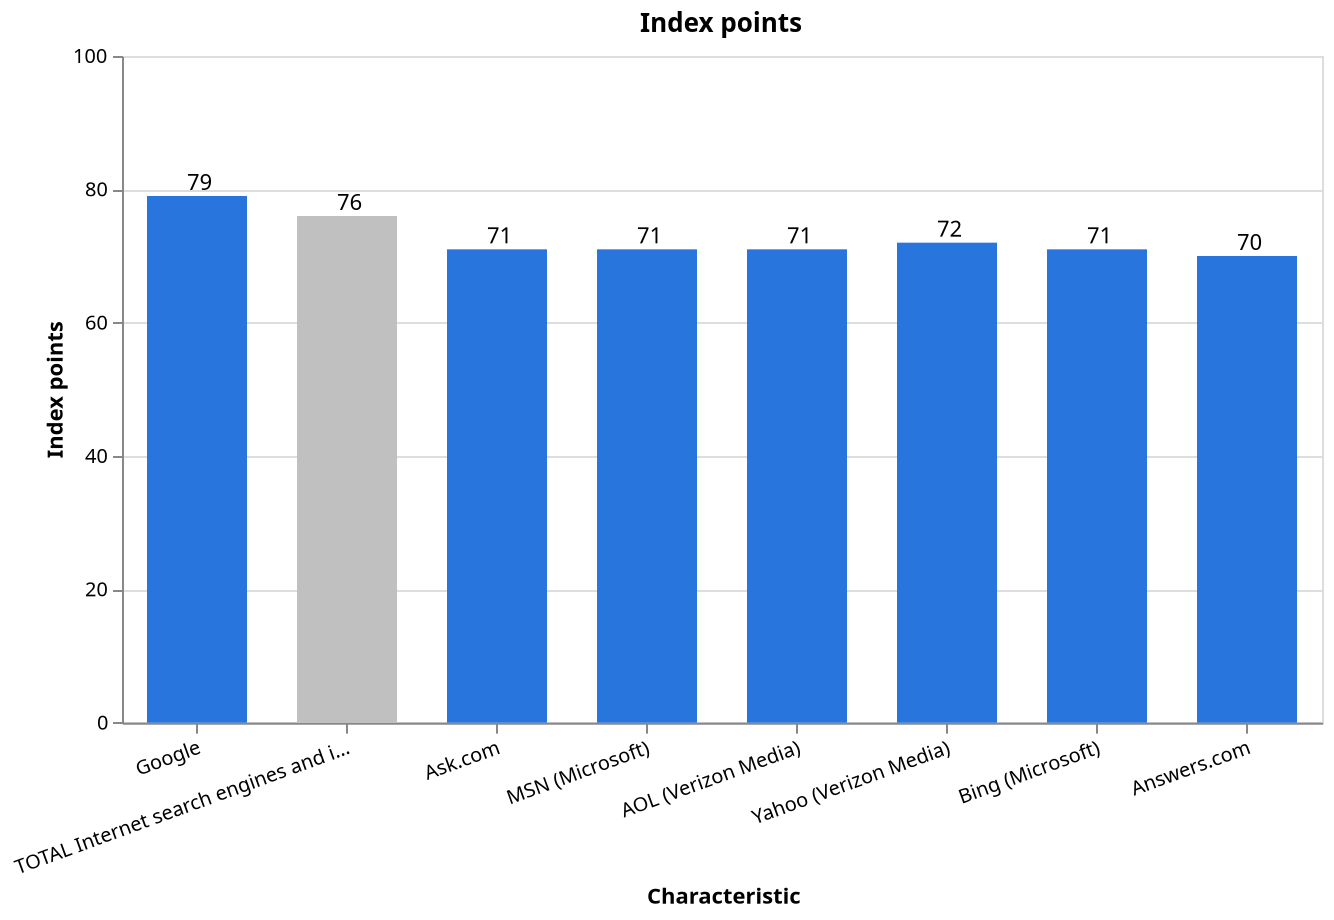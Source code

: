 {
  "$schema": "https://vega.github.io/schema/vega-lite/v5.json",
  "vconcat": [
    {
      "title": "Index points",
      "description": "A comparison of the index points across different characteristics.",
      "width": 600,
      "height": 333.33333333333337,
      "data": {
        "values": [
          { "Characteristic": "Google", "Index points": 79 },
          {
            "Characteristic": "TOTAL Internet search engines and information",
            "Index points": 76
          },
          { "Characteristic": "Yahoo (Verizon Media)", "Index points": 72 },
          { "Characteristic": "Ask.com", "Index points": 71 },
          { "Characteristic": "MSN (Microsoft)", "Index points": 71 },
          { "Characteristic": "AOL (Verizon Media)", "Index points": 71 },
          { "Characteristic": "Bing (Microsoft)", "Index points": 71 },
          { "Characteristic": "Answers.com", "Index points": 70 }
        ]
      },
      "encoding": {
        "x": {
          "field": "Characteristic",
          "type": "nominal",
          "sort": [
            "Google",
            "TOTAL Internet search engines and information",
            "Ask.com",
            "MSN (Microsoft)",
            "AOL (Verizon Media)",
            "Yahoo (Verizon Media)",
            "Bing (Microsoft)",
            "Answers.com"
          ],
          "axis": { "grid": false, "labelAngle": -20 }
        },
        "y": {
          "field": "Index points",
          "type": "quantitative",
          "axis": { "grid": true, "tickCount": 5, "scale": { "domain": [0, 100] } },
          "scale": { "domain": [0, 100] }
        }
      },
      "layer": [
        {
          "mark": { "type": "bar" },
          "encoding": {
            "color": {
              "condition": {
                "test": "datum.Characteristic === 'TOTAL Internet search engines and information'",
                "value": "#c0c0c0"
              },
              "value": "#2876dd"
            },
            "opacity": {
              "condition": {
                "test": "datum.Characteristic === 'TOTAL Internet search engines and information'",
                "value": 1
              },
              "value": 1
            },
            "size": {
              "condition": {
                "test": "datum.Characteristic === 'TOTAL Internet search engines and information'",
                "value": 50
              },
              "value": 50
            }
          }
        },
        {
          "mark": {
            "type": "text",
            "align": "left",
            "baseline": "middle",
            "dx": -5,
            "dy": -6,
            "angle": 0,
            "fontSize": 11,
            "color": "black",
            "opacity": 1
          },
          "encoding": {
            "text": { "field": "Index points", "type": "quantitative" },
            "color": { "value": "#000000" }
          }
        }
      ]
    }
  ],
  "name": "4306",
  "config": {}
}
